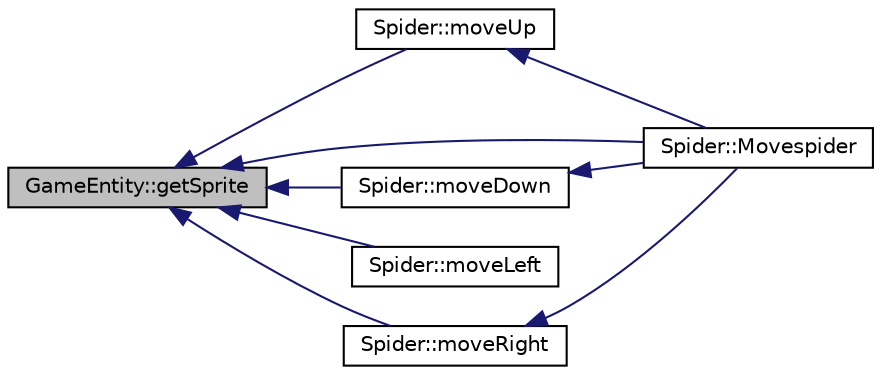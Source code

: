 digraph "GameEntity::getSprite"
{
  edge [fontname="Helvetica",fontsize="10",labelfontname="Helvetica",labelfontsize="10"];
  node [fontname="Helvetica",fontsize="10",shape=record];
  rankdir="LR";
  Node5 [label="GameEntity::getSprite",height=0.2,width=0.4,color="black", fillcolor="grey75", style="filled", fontcolor="black"];
  Node5 -> Node6 [dir="back",color="midnightblue",fontsize="10",style="solid",fontname="Helvetica"];
  Node6 [label="Spider::moveUp",height=0.2,width=0.4,color="black", fillcolor="white", style="filled",URL="$class_spider.html#ad190bf4e0714b8b5be80f46bddda0055",tooltip="Moves the Spider up. "];
  Node6 -> Node7 [dir="back",color="midnightblue",fontsize="10",style="solid",fontname="Helvetica"];
  Node7 [label="Spider::Movespider",height=0.2,width=0.4,color="black", fillcolor="white", style="filled",URL="$class_spider.html#aaf8e7099d5fb82bd8f2065c32eb70ea8",tooltip="Decides which movement to call for Spider. "];
  Node5 -> Node8 [dir="back",color="midnightblue",fontsize="10",style="solid",fontname="Helvetica"];
  Node8 [label="Spider::moveDown",height=0.2,width=0.4,color="black", fillcolor="white", style="filled",URL="$class_spider.html#ab00eae5030effe83d3907a7794707476",tooltip="Moves the Spider down. "];
  Node8 -> Node7 [dir="back",color="midnightblue",fontsize="10",style="solid",fontname="Helvetica"];
  Node5 -> Node9 [dir="back",color="midnightblue",fontsize="10",style="solid",fontname="Helvetica"];
  Node9 [label="Spider::moveLeft",height=0.2,width=0.4,color="black", fillcolor="white", style="filled",URL="$class_spider.html#a259231ce808b333ca1562178815323c4",tooltip="Moves the Spider left. "];
  Node5 -> Node10 [dir="back",color="midnightblue",fontsize="10",style="solid",fontname="Helvetica"];
  Node10 [label="Spider::moveRight",height=0.2,width=0.4,color="black", fillcolor="white", style="filled",URL="$class_spider.html#a1a3783192aaf31a8026fa559a99d24e8",tooltip="Moves the Spider right. "];
  Node10 -> Node7 [dir="back",color="midnightblue",fontsize="10",style="solid",fontname="Helvetica"];
  Node5 -> Node7 [dir="back",color="midnightblue",fontsize="10",style="solid",fontname="Helvetica"];
}
